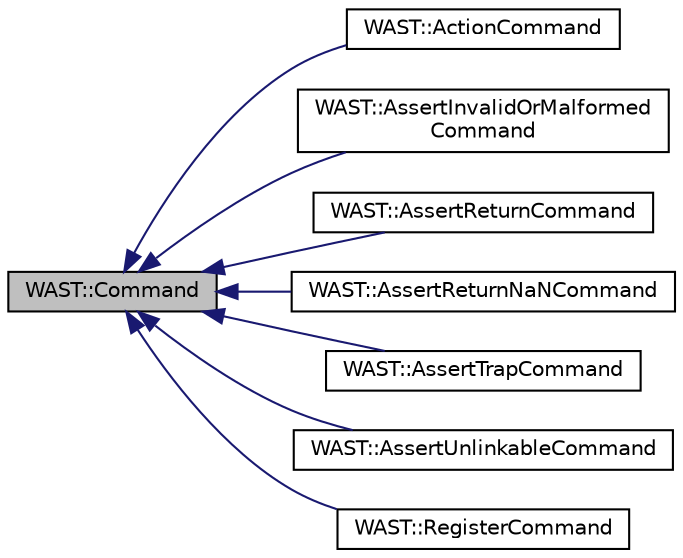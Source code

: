 digraph "WAST::Command"
{
  edge [fontname="Helvetica",fontsize="10",labelfontname="Helvetica",labelfontsize="10"];
  node [fontname="Helvetica",fontsize="10",shape=record];
  rankdir="LR";
  Node0 [label="WAST::Command",height=0.2,width=0.4,color="black", fillcolor="grey75", style="filled", fontcolor="black"];
  Node0 -> Node1 [dir="back",color="midnightblue",fontsize="10",style="solid"];
  Node1 [label="WAST::ActionCommand",height=0.2,width=0.4,color="black", fillcolor="white", style="filled",URL="$struct_w_a_s_t_1_1_action_command.html"];
  Node0 -> Node2 [dir="back",color="midnightblue",fontsize="10",style="solid"];
  Node2 [label="WAST::AssertInvalidOrMalformed\lCommand",height=0.2,width=0.4,color="black", fillcolor="white", style="filled",URL="$struct_w_a_s_t_1_1_assert_invalid_or_malformed_command.html"];
  Node0 -> Node3 [dir="back",color="midnightblue",fontsize="10",style="solid"];
  Node3 [label="WAST::AssertReturnCommand",height=0.2,width=0.4,color="black", fillcolor="white", style="filled",URL="$struct_w_a_s_t_1_1_assert_return_command.html"];
  Node0 -> Node4 [dir="back",color="midnightblue",fontsize="10",style="solid"];
  Node4 [label="WAST::AssertReturnNaNCommand",height=0.2,width=0.4,color="black", fillcolor="white", style="filled",URL="$struct_w_a_s_t_1_1_assert_return_na_n_command.html"];
  Node0 -> Node5 [dir="back",color="midnightblue",fontsize="10",style="solid"];
  Node5 [label="WAST::AssertTrapCommand",height=0.2,width=0.4,color="black", fillcolor="white", style="filled",URL="$struct_w_a_s_t_1_1_assert_trap_command.html"];
  Node0 -> Node6 [dir="back",color="midnightblue",fontsize="10",style="solid"];
  Node6 [label="WAST::AssertUnlinkableCommand",height=0.2,width=0.4,color="black", fillcolor="white", style="filled",URL="$struct_w_a_s_t_1_1_assert_unlinkable_command.html"];
  Node0 -> Node7 [dir="back",color="midnightblue",fontsize="10",style="solid"];
  Node7 [label="WAST::RegisterCommand",height=0.2,width=0.4,color="black", fillcolor="white", style="filled",URL="$struct_w_a_s_t_1_1_register_command.html"];
}
